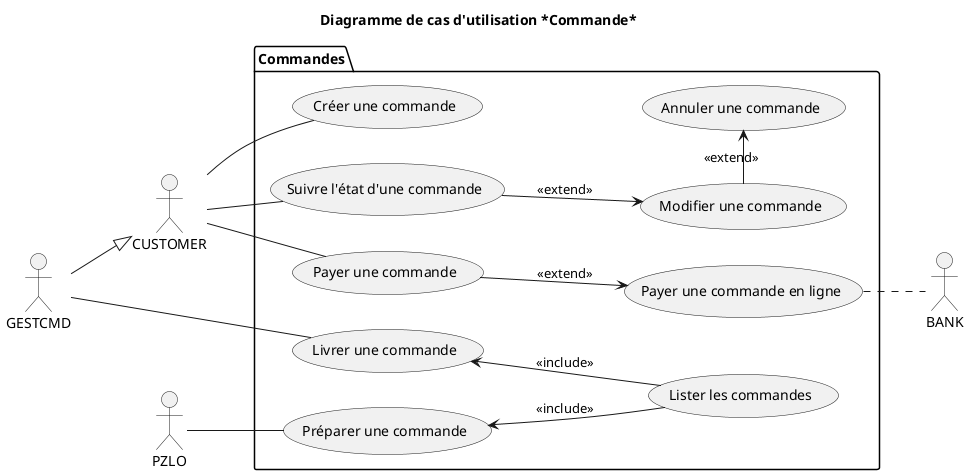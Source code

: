 @startuml 03_commande
title Diagramme de cas d'utilisation *Commande*

' actor Gestionnaire_de_commande as GESTCMD
' actor Client as CUSTOMER
' actor Gestionnaire_de_stock as GESTSTOCK
' actor Pizzaiolo as PZLO
' actor Responsable as BOSS
' actor Banque <<system>> as BANK

package Commandes{
    left to right direction
    (Créer une commande) as CREATE_CMD
    (Préparer une commande) as MAKE_CMD
    (Livrer une commande) as DELIVER_CMD
    (Modifier une commande) as MODIFY_CMD
    (Suivre l'état d'une commande) as FOLLOW_CMD
    (Payer une commande) as PAY_CMD
    (Payer une commande en ligne) as PAY_ONLINE_CMD
    (Annuler une commande) as CANCEL_CMD
    (Lister les commandes) AS LIST_CMD
}

CUSTOMER -- CREATE_CMD
PZLO -- MAKE_CMD
GESTCMD -- DELIVER_CMD
MAKE_CMD <-- LIST_CMD: <<include>>
DELIVER_CMD <-- LIST_CMD: <<include>>
CUSTOMER -- FOLLOW_CMD
FOLLOW_CMD --> MODIFY_CMD: <<extend>>
MODIFY_CMD -> CANCEL_CMD: <<extend>>
CUSTOMER -- PAY_CMD
PAY_CMD --> PAY_ONLINE_CMD: <<extend>>
PAY_ONLINE_CMD .. BANK
GESTCMD --|> CUSTOMER


@enduml